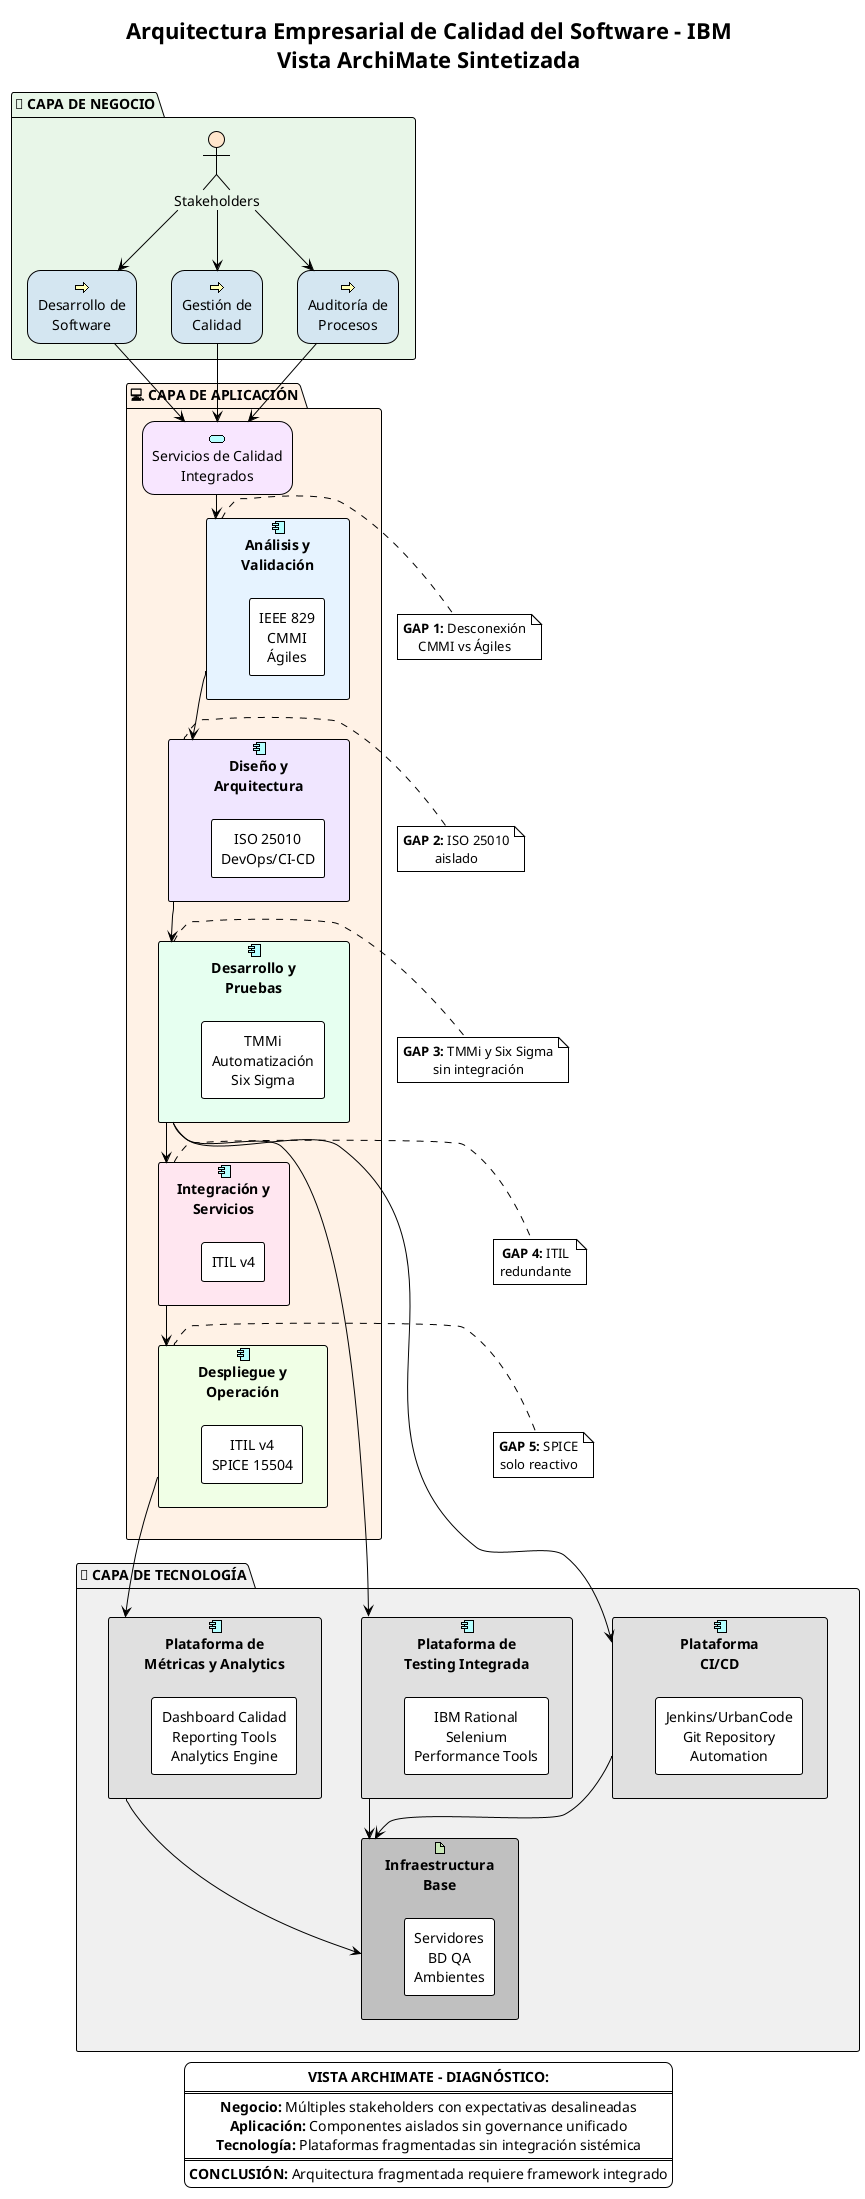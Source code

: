 @startuml Arquitectura_Empresarial_Calidad_Vertical_Sintetizada
!theme plain
title Arquitectura Empresarial de Calidad del Software - IBM\nVista ArchiMate Sintetizada

skinparam rectangle<<behavior>> {
    roundCorner 25
}

sprite $bProcess jar:archimate/business-process
sprite $aService jar:archimate/application-service
sprite $aComponent jar:archimate/application-component
sprite $tArtifact jar:archimate/technology-artifact

skinparam backgroundColor #FFFFFF
skinparam defaultTextAlignment center

' === CAPA DE NEGOCIO ===
package "🏢 CAPA DE NEGOCIO" as business_layer #E8F6E8 {
    actor "Stakeholders" as stakeholders #FFE6CC
    
    rectangle "Desarrollo de\nSoftware" as servicio_dev <<$bProcess>><<behavior>> #D4E6F1
    rectangle "Gestión de\nCalidad" as gestion_calidad <<$bProcess>><<behavior>> #D4E6F1
    rectangle "Auditoría de\nProcesos" as auditoria <<$bProcess>><<behavior>> #D4E6F1
}

' === CAPA DE APLICACIÓN ===
package "💻 CAPA DE APLICACIÓN" as application_layer #FFF2E6 {
    
    rectangle "Servicios de Calidad\nIntegrados" as servicios_calidad <<$aService>><<behavior>> #F8E6FF
    
    rectangle "Análisis y\nValidación" as comp_analisis <<$aComponent>> #E6F3FF {
        rectangle "IEEE 829\nCMMI\nÁgiles" as std_analisis
    }
    
    rectangle "Diseño y\nArquitectura" as comp_diseno <<$aComponent>> #F0E6FF {
        rectangle "ISO 25010\nDevOps/CI-CD" as std_diseno
    }
    
    rectangle "Desarrollo y\nPruebas" as comp_desarrollo <<$aComponent>> #E6FFF0 {
        rectangle "TMMi\nAutomatización\nSix Sigma" as std_desarrollo
    }
    
    rectangle "Integración y\nServicios" as comp_integracion <<$aComponent>> #FFE6F0 {
        rectangle "ITIL v4" as std_integracion
    }
    
    rectangle "Despliegue y\nOperación" as comp_despliegue <<$aComponent>> #F0FFE6 {
        rectangle "ITIL v4\nSPICE 15504" as std_despliegue
    }
}

' === CAPA DE TECNOLOGÍA ===
package "🔧 CAPA DE TECNOLOGÍA" as technology_layer #F0F0F0 {
    
    rectangle "Plataforma de\nTesting Integrada" as plat_testing <<$aComponent>> #E0E0E0 {
        rectangle "IBM Rational\nSelenium\nPerformance Tools" as tools_testing
    }
    
    rectangle "Plataforma\nCI/CD" as plat_cicd <<$aComponent>> #E0E0E0 {
        rectangle "Jenkins/UrbanCode\nGit Repository\nAutomation" as tools_cicd
    }
    
    rectangle "Plataforma de\nMétricas y Analytics" as plat_metricas <<$aComponent>> #E0E0E0 {
        rectangle "Dashboard Calidad\nReporting Tools\nAnalytics Engine" as tools_analytics
    }
    
    rectangle "Infraestructura\nBase" as infraestructura <<$tArtifact>> #C0C0C0 {
        rectangle "Servidores\nBD QA\nAmbientes" as infra_base
    }
}

' === RELACIONES VERTICALES ===
stakeholders -down-> servicio_dev
stakeholders -down-> gestion_calidad
stakeholders -down-> auditoria

servicio_dev -down-> servicios_calidad
gestion_calidad -down-> servicios_calidad
auditoria -down-> servicios_calidad

servicios_calidad -down-> comp_analisis
comp_analisis -down-> comp_diseno
comp_diseno -down-> comp_desarrollo
comp_desarrollo -down-> comp_integracion
comp_integracion -down-> comp_despliegue

comp_desarrollo -down-> plat_testing
comp_desarrollo -down-> plat_cicd
comp_despliegue -down-> plat_metricas

plat_testing -down-> infraestructura
plat_cicd -down-> infraestructura
plat_metricas -down-> infraestructura

' === GAPS IDENTIFICADOS ===
note right of comp_analisis : **GAP 1:** Desconexión\nCMMI vs Ágiles
note right of comp_diseno : **GAP 2:** ISO 25010\naislado
note right of comp_desarrollo : **GAP 3:** TMMi y Six Sigma\nsin integración
note right of comp_integracion : **GAP 4:** ITIL\nredundante
note right of comp_despliegue : **GAP 5:** SPICE\nsolo reactivo

legend bottom
**VISTA ARCHIMATE - DIAGNÓSTICO:**
====
**Negocio:** Múltiples stakeholders con expectativas desalineadas
**Aplicación:** Componentes aislados sin governance unificado
**Tecnología:** Plataformas fragmentadas sin integración sistémica
====
**CONCLUSIÓN:** Arquitectura fragmentada requiere framework integrado
endlegend

@enduml

